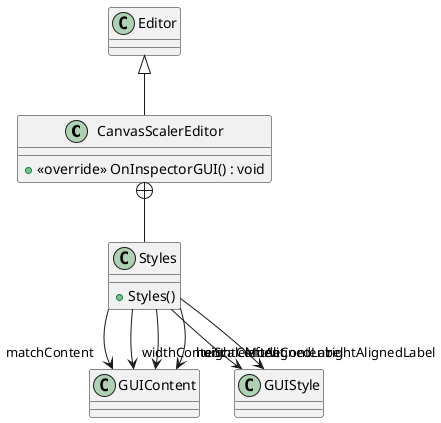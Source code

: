@startuml
class CanvasScalerEditor {
    + <<override>> OnInspectorGUI() : void
}
class Styles {
    + Styles()
}
Editor <|-- CanvasScalerEditor
CanvasScalerEditor +-- Styles
Styles --> "matchContent" GUIContent
Styles --> "widthContent" GUIContent
Styles --> "heightContent" GUIContent
Styles --> "uiScaleModeContent" GUIContent
Styles --> "leftAlignedLabel" GUIStyle
Styles --> "rightAlignedLabel" GUIStyle
@enduml
